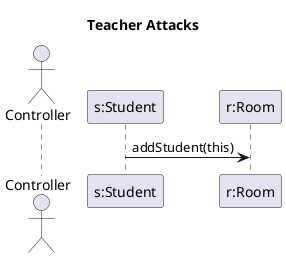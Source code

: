 @startuml teacher_attacks

title Teacher Attacks
actor Controller
participant "s:Student" as s
participant "r:Room" as r

s -> r : addStudent(this)

